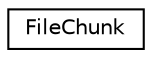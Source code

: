digraph "Graphical Class Hierarchy"
{
 // LATEX_PDF_SIZE
  edge [fontname="Helvetica",fontsize="10",labelfontname="Helvetica",labelfontsize="10"];
  node [fontname="Helvetica",fontsize="10",shape=record];
  rankdir="LR";
  Node0 [label="FileChunk",height=0.2,width=0.4,color="black", fillcolor="white", style="filled",URL="$db/d1b/sqlite3_8c.html#d1/dfb/structFileChunk",tooltip=" "];
}
